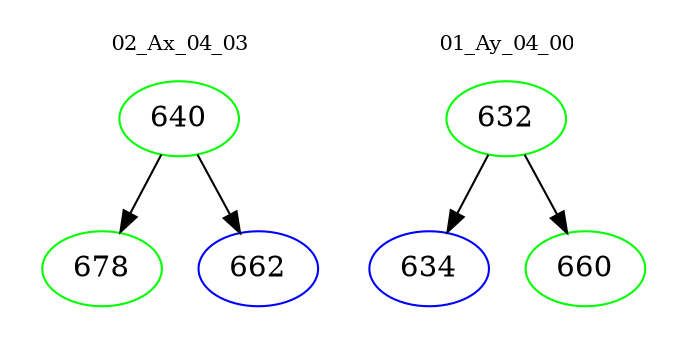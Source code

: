 digraph{
subgraph cluster_0 {
color = white
label = "02_Ax_04_03";
fontsize=10;
T0_640 [label="640", color="green"]
T0_640 -> T0_678 [color="black"]
T0_678 [label="678", color="green"]
T0_640 -> T0_662 [color="black"]
T0_662 [label="662", color="blue"]
}
subgraph cluster_1 {
color = white
label = "01_Ay_04_00";
fontsize=10;
T1_632 [label="632", color="green"]
T1_632 -> T1_634 [color="black"]
T1_634 [label="634", color="blue"]
T1_632 -> T1_660 [color="black"]
T1_660 [label="660", color="green"]
}
}

